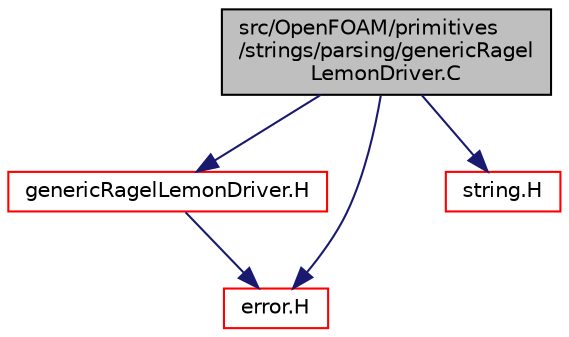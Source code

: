 digraph "src/OpenFOAM/primitives/strings/parsing/genericRagelLemonDriver.C"
{
  bgcolor="transparent";
  edge [fontname="Helvetica",fontsize="10",labelfontname="Helvetica",labelfontsize="10"];
  node [fontname="Helvetica",fontsize="10",shape=record];
  Node1 [label="src/OpenFOAM/primitives\l/strings/parsing/genericRagel\lLemonDriver.C",height=0.2,width=0.4,color="black", fillcolor="grey75", style="filled" fontcolor="black"];
  Node1 -> Node2 [color="midnightblue",fontsize="10",style="solid",fontname="Helvetica"];
  Node2 [label="genericRagelLemonDriver.H",height=0.2,width=0.4,color="red",URL="$genericRagelLemonDriver_8H.html"];
  Node2 -> Node3 [color="midnightblue",fontsize="10",style="solid",fontname="Helvetica"];
  Node3 [label="error.H",height=0.2,width=0.4,color="red",URL="$error_8H.html"];
  Node1 -> Node4 [color="midnightblue",fontsize="10",style="solid",fontname="Helvetica"];
  Node4 [label="string.H",height=0.2,width=0.4,color="red",URL="$string_8H.html"];
  Node1 -> Node3 [color="midnightblue",fontsize="10",style="solid",fontname="Helvetica"];
}
